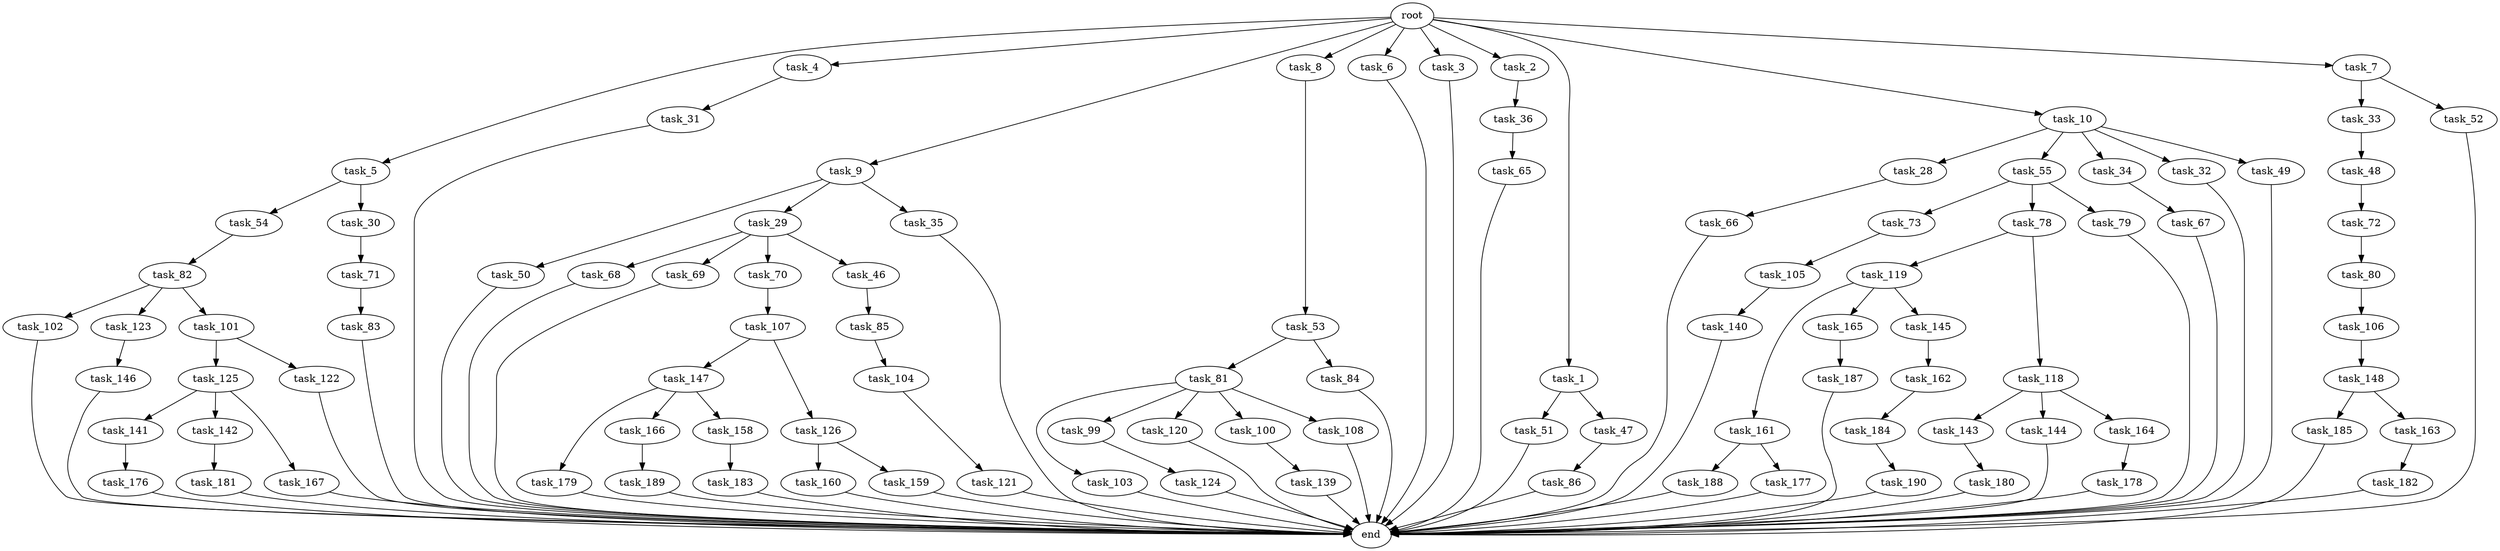 digraph G {
  task_180 [size="343597383.680000"];
  task_68 [size="6957847019.520000"];
  task_50 [size="4209067950.080000"];
  task_119 [size="773094113.280000"];
  task_181 [size="343597383.680000"];
  task_182 [size="343597383.680000"];
  task_185 [size="773094113.280000"];
  task_187 [size="343597383.680000"];
  task_5 [size="10.240000"];
  task_4 [size="10.240000"];
  task_121 [size="343597383.680000"];
  task_125 [size="4209067950.080000"];
  task_81 [size="1374389534.720000"];
  task_147 [size="8589934592.000000"];
  end [size="0.000000"];
  task_190 [size="2147483648.000000"];
  task_143 [size="3092376453.120000"];
  task_103 [size="343597383.680000"];
  task_118 [size="773094113.280000"];
  task_141 [size="2147483648.000000"];
  task_31 [size="5497558138.880000"];
  task_51 [size="2147483648.000000"];
  task_28 [size="773094113.280000"];
  task_55 [size="773094113.280000"];
  task_102 [size="2147483648.000000"];
  task_82 [size="6957847019.520000"];
  task_9 [size="10.240000"];
  task_54 [size="1374389534.720000"];
  task_33 [size="773094113.280000"];
  task_142 [size="2147483648.000000"];
  task_183 [size="3092376453.120000"];
  task_8 [size="10.240000"];
  task_69 [size="6957847019.520000"];
  task_86 [size="343597383.680000"];
  task_160 [size="6957847019.520000"];
  task_167 [size="2147483648.000000"];
  task_179 [size="2147483648.000000"];
  task_80 [size="3092376453.120000"];
  task_166 [size="2147483648.000000"];
  task_83 [size="3092376453.120000"];
  task_105 [size="1374389534.720000"];
  task_106 [size="8589934592.000000"];
  task_188 [size="8589934592.000000"];
  task_52 [size="773094113.280000"];
  task_158 [size="2147483648.000000"];
  task_85 [size="5497558138.880000"];
  task_104 [size="8589934592.000000"];
  task_177 [size="8589934592.000000"];
  task_123 [size="2147483648.000000"];
  task_140 [size="8589934592.000000"];
  task_6 [size="10.240000"];
  task_3 [size="10.240000"];
  task_34 [size="773094113.280000"];
  task_99 [size="343597383.680000"];
  task_139 [size="4209067950.080000"];
  task_71 [size="2147483648.000000"];
  task_144 [size="3092376453.120000"];
  task_70 [size="6957847019.520000"];
  task_148 [size="1374389534.720000"];
  task_120 [size="343597383.680000"];
  task_176 [size="773094113.280000"];
  task_73 [size="1374389534.720000"];
  task_84 [size="1374389534.720000"];
  task_78 [size="1374389534.720000"];
  task_163 [size="773094113.280000"];
  task_161 [size="6957847019.520000"];
  task_107 [size="3092376453.120000"];
  task_165 [size="6957847019.520000"];
  task_30 [size="1374389534.720000"];
  task_79 [size="1374389534.720000"];
  task_48 [size="343597383.680000"];
  task_46 [size="6957847019.520000"];
  task_124 [size="8589934592.000000"];
  task_32 [size="773094113.280000"];
  task_145 [size="6957847019.520000"];
  task_162 [size="773094113.280000"];
  task_2 [size="10.240000"];
  task_1 [size="10.240000"];
  task_72 [size="4209067950.080000"];
  task_146 [size="3092376453.120000"];
  task_29 [size="4209067950.080000"];
  task_35 [size="4209067950.080000"];
  task_184 [size="773094113.280000"];
  task_122 [size="4209067950.080000"];
  task_178 [size="1374389534.720000"];
  task_126 [size="8589934592.000000"];
  task_164 [size="3092376453.120000"];
  task_49 [size="773094113.280000"];
  task_10 [size="10.240000"];
  task_65 [size="6957847019.520000"];
  task_67 [size="8589934592.000000"];
  task_7 [size="10.240000"];
  task_189 [size="773094113.280000"];
  root [size="0.000000"];
  task_47 [size="2147483648.000000"];
  task_100 [size="343597383.680000"];
  task_36 [size="6957847019.520000"];
  task_108 [size="343597383.680000"];
  task_66 [size="2147483648.000000"];
  task_101 [size="2147483648.000000"];
  task_159 [size="6957847019.520000"];
  task_53 [size="3092376453.120000"];

  task_180 -> end [size="1.000000"];
  task_68 -> end [size="1.000000"];
  task_50 -> end [size="1.000000"];
  task_119 -> task_161 [size="679477248.000000"];
  task_119 -> task_165 [size="679477248.000000"];
  task_119 -> task_145 [size="679477248.000000"];
  task_181 -> end [size="1.000000"];
  task_182 -> end [size="1.000000"];
  task_185 -> end [size="1.000000"];
  task_187 -> end [size="1.000000"];
  task_5 -> task_30 [size="134217728.000000"];
  task_5 -> task_54 [size="134217728.000000"];
  task_4 -> task_31 [size="536870912.000000"];
  task_121 -> end [size="1.000000"];
  task_125 -> task_142 [size="209715200.000000"];
  task_125 -> task_141 [size="209715200.000000"];
  task_125 -> task_167 [size="209715200.000000"];
  task_81 -> task_120 [size="33554432.000000"];
  task_81 -> task_108 [size="33554432.000000"];
  task_81 -> task_99 [size="33554432.000000"];
  task_81 -> task_100 [size="33554432.000000"];
  task_81 -> task_103 [size="33554432.000000"];
  task_147 -> task_158 [size="209715200.000000"];
  task_147 -> task_179 [size="209715200.000000"];
  task_147 -> task_166 [size="209715200.000000"];
  task_190 -> end [size="1.000000"];
  task_143 -> task_180 [size="33554432.000000"];
  task_103 -> end [size="1.000000"];
  task_118 -> task_143 [size="301989888.000000"];
  task_118 -> task_164 [size="301989888.000000"];
  task_118 -> task_144 [size="301989888.000000"];
  task_141 -> task_176 [size="75497472.000000"];
  task_31 -> end [size="1.000000"];
  task_51 -> end [size="1.000000"];
  task_28 -> task_66 [size="209715200.000000"];
  task_55 -> task_78 [size="134217728.000000"];
  task_55 -> task_79 [size="134217728.000000"];
  task_55 -> task_73 [size="134217728.000000"];
  task_102 -> end [size="1.000000"];
  task_82 -> task_102 [size="209715200.000000"];
  task_82 -> task_123 [size="209715200.000000"];
  task_82 -> task_101 [size="209715200.000000"];
  task_9 -> task_29 [size="411041792.000000"];
  task_9 -> task_50 [size="411041792.000000"];
  task_9 -> task_35 [size="411041792.000000"];
  task_54 -> task_82 [size="679477248.000000"];
  task_33 -> task_48 [size="33554432.000000"];
  task_142 -> task_181 [size="33554432.000000"];
  task_183 -> end [size="1.000000"];
  task_8 -> task_53 [size="301989888.000000"];
  task_69 -> end [size="1.000000"];
  task_86 -> end [size="1.000000"];
  task_160 -> end [size="1.000000"];
  task_167 -> end [size="1.000000"];
  task_179 -> end [size="1.000000"];
  task_80 -> task_106 [size="838860800.000000"];
  task_166 -> task_189 [size="75497472.000000"];
  task_83 -> end [size="1.000000"];
  task_105 -> task_140 [size="838860800.000000"];
  task_106 -> task_148 [size="134217728.000000"];
  task_188 -> end [size="1.000000"];
  task_52 -> end [size="1.000000"];
  task_158 -> task_183 [size="301989888.000000"];
  task_85 -> task_104 [size="838860800.000000"];
  task_104 -> task_121 [size="33554432.000000"];
  task_177 -> end [size="1.000000"];
  task_123 -> task_146 [size="301989888.000000"];
  task_140 -> end [size="1.000000"];
  task_6 -> end [size="1.000000"];
  task_3 -> end [size="1.000000"];
  task_34 -> task_67 [size="838860800.000000"];
  task_99 -> task_124 [size="838860800.000000"];
  task_139 -> end [size="1.000000"];
  task_71 -> task_83 [size="301989888.000000"];
  task_144 -> end [size="1.000000"];
  task_70 -> task_107 [size="301989888.000000"];
  task_148 -> task_185 [size="75497472.000000"];
  task_148 -> task_163 [size="75497472.000000"];
  task_120 -> end [size="1.000000"];
  task_176 -> end [size="1.000000"];
  task_73 -> task_105 [size="134217728.000000"];
  task_84 -> end [size="1.000000"];
  task_78 -> task_118 [size="75497472.000000"];
  task_78 -> task_119 [size="75497472.000000"];
  task_163 -> task_182 [size="33554432.000000"];
  task_161 -> task_188 [size="838860800.000000"];
  task_161 -> task_177 [size="838860800.000000"];
  task_107 -> task_147 [size="838860800.000000"];
  task_107 -> task_126 [size="838860800.000000"];
  task_165 -> task_187 [size="33554432.000000"];
  task_30 -> task_71 [size="209715200.000000"];
  task_79 -> end [size="1.000000"];
  task_48 -> task_72 [size="411041792.000000"];
  task_46 -> task_85 [size="536870912.000000"];
  task_124 -> end [size="1.000000"];
  task_32 -> end [size="1.000000"];
  task_145 -> task_162 [size="75497472.000000"];
  task_162 -> task_184 [size="75497472.000000"];
  task_2 -> task_36 [size="679477248.000000"];
  task_1 -> task_47 [size="209715200.000000"];
  task_1 -> task_51 [size="209715200.000000"];
  task_72 -> task_80 [size="301989888.000000"];
  task_146 -> end [size="1.000000"];
  task_29 -> task_70 [size="679477248.000000"];
  task_29 -> task_68 [size="679477248.000000"];
  task_29 -> task_69 [size="679477248.000000"];
  task_29 -> task_46 [size="679477248.000000"];
  task_35 -> end [size="1.000000"];
  task_184 -> task_190 [size="209715200.000000"];
  task_122 -> end [size="1.000000"];
  task_178 -> end [size="1.000000"];
  task_126 -> task_159 [size="679477248.000000"];
  task_126 -> task_160 [size="679477248.000000"];
  task_164 -> task_178 [size="134217728.000000"];
  task_49 -> end [size="1.000000"];
  task_10 -> task_49 [size="75497472.000000"];
  task_10 -> task_34 [size="75497472.000000"];
  task_10 -> task_28 [size="75497472.000000"];
  task_10 -> task_32 [size="75497472.000000"];
  task_10 -> task_55 [size="75497472.000000"];
  task_65 -> end [size="1.000000"];
  task_67 -> end [size="1.000000"];
  task_7 -> task_33 [size="75497472.000000"];
  task_7 -> task_52 [size="75497472.000000"];
  task_189 -> end [size="1.000000"];
  root -> task_8 [size="1.000000"];
  root -> task_10 [size="1.000000"];
  root -> task_2 [size="1.000000"];
  root -> task_5 [size="1.000000"];
  root -> task_4 [size="1.000000"];
  root -> task_9 [size="1.000000"];
  root -> task_1 [size="1.000000"];
  root -> task_7 [size="1.000000"];
  root -> task_6 [size="1.000000"];
  root -> task_3 [size="1.000000"];
  task_47 -> task_86 [size="33554432.000000"];
  task_100 -> task_139 [size="411041792.000000"];
  task_36 -> task_65 [size="679477248.000000"];
  task_108 -> end [size="1.000000"];
  task_66 -> end [size="1.000000"];
  task_101 -> task_125 [size="411041792.000000"];
  task_101 -> task_122 [size="411041792.000000"];
  task_159 -> end [size="1.000000"];
  task_53 -> task_84 [size="134217728.000000"];
  task_53 -> task_81 [size="134217728.000000"];
}
